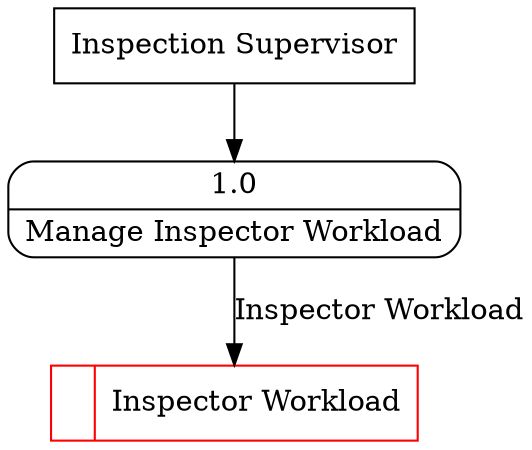 digraph dfd2{ 
node[shape=record]
200 [label="<f0>  |<f1> Inspector Workload " color=red];
201 [label="Inspection Supervisor" shape=box];
202 [label="{<f0> 1.0|<f1> Manage Inspector Workload }" shape=Mrecord];
201 -> 202
202 -> 200 [label="Inspector Workload"]
}